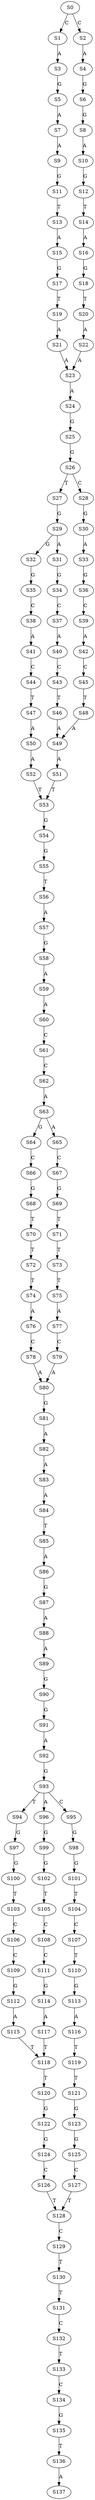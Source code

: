 strict digraph  {
	S0 -> S1 [ label = C ];
	S0 -> S2 [ label = C ];
	S1 -> S3 [ label = A ];
	S2 -> S4 [ label = A ];
	S3 -> S5 [ label = G ];
	S4 -> S6 [ label = G ];
	S5 -> S7 [ label = A ];
	S6 -> S8 [ label = G ];
	S7 -> S9 [ label = A ];
	S8 -> S10 [ label = A ];
	S9 -> S11 [ label = G ];
	S10 -> S12 [ label = G ];
	S11 -> S13 [ label = T ];
	S12 -> S14 [ label = T ];
	S13 -> S15 [ label = A ];
	S14 -> S16 [ label = A ];
	S15 -> S17 [ label = G ];
	S16 -> S18 [ label = G ];
	S17 -> S19 [ label = T ];
	S18 -> S20 [ label = T ];
	S19 -> S21 [ label = A ];
	S20 -> S22 [ label = A ];
	S21 -> S23 [ label = A ];
	S22 -> S23 [ label = A ];
	S23 -> S24 [ label = A ];
	S24 -> S25 [ label = G ];
	S25 -> S26 [ label = G ];
	S26 -> S27 [ label = T ];
	S26 -> S28 [ label = C ];
	S27 -> S29 [ label = G ];
	S28 -> S30 [ label = G ];
	S29 -> S31 [ label = A ];
	S29 -> S32 [ label = G ];
	S30 -> S33 [ label = A ];
	S31 -> S34 [ label = G ];
	S32 -> S35 [ label = G ];
	S33 -> S36 [ label = G ];
	S34 -> S37 [ label = C ];
	S35 -> S38 [ label = C ];
	S36 -> S39 [ label = C ];
	S37 -> S40 [ label = A ];
	S38 -> S41 [ label = A ];
	S39 -> S42 [ label = A ];
	S40 -> S43 [ label = C ];
	S41 -> S44 [ label = C ];
	S42 -> S45 [ label = C ];
	S43 -> S46 [ label = T ];
	S44 -> S47 [ label = T ];
	S45 -> S48 [ label = T ];
	S46 -> S49 [ label = A ];
	S47 -> S50 [ label = A ];
	S48 -> S49 [ label = A ];
	S49 -> S51 [ label = A ];
	S50 -> S52 [ label = A ];
	S51 -> S53 [ label = T ];
	S52 -> S53 [ label = T ];
	S53 -> S54 [ label = G ];
	S54 -> S55 [ label = G ];
	S55 -> S56 [ label = T ];
	S56 -> S57 [ label = A ];
	S57 -> S58 [ label = G ];
	S58 -> S59 [ label = A ];
	S59 -> S60 [ label = A ];
	S60 -> S61 [ label = C ];
	S61 -> S62 [ label = C ];
	S62 -> S63 [ label = A ];
	S63 -> S64 [ label = G ];
	S63 -> S65 [ label = A ];
	S64 -> S66 [ label = C ];
	S65 -> S67 [ label = C ];
	S66 -> S68 [ label = G ];
	S67 -> S69 [ label = G ];
	S68 -> S70 [ label = T ];
	S69 -> S71 [ label = T ];
	S70 -> S72 [ label = T ];
	S71 -> S73 [ label = T ];
	S72 -> S74 [ label = T ];
	S73 -> S75 [ label = T ];
	S74 -> S76 [ label = A ];
	S75 -> S77 [ label = A ];
	S76 -> S78 [ label = C ];
	S77 -> S79 [ label = C ];
	S78 -> S80 [ label = A ];
	S79 -> S80 [ label = A ];
	S80 -> S81 [ label = G ];
	S81 -> S82 [ label = A ];
	S82 -> S83 [ label = A ];
	S83 -> S84 [ label = A ];
	S84 -> S85 [ label = T ];
	S85 -> S86 [ label = A ];
	S86 -> S87 [ label = G ];
	S87 -> S88 [ label = A ];
	S88 -> S89 [ label = A ];
	S89 -> S90 [ label = G ];
	S90 -> S91 [ label = G ];
	S91 -> S92 [ label = A ];
	S92 -> S93 [ label = G ];
	S93 -> S94 [ label = T ];
	S93 -> S95 [ label = C ];
	S93 -> S96 [ label = A ];
	S94 -> S97 [ label = G ];
	S95 -> S98 [ label = G ];
	S96 -> S99 [ label = G ];
	S97 -> S100 [ label = G ];
	S98 -> S101 [ label = G ];
	S99 -> S102 [ label = G ];
	S100 -> S103 [ label = T ];
	S101 -> S104 [ label = T ];
	S102 -> S105 [ label = T ];
	S103 -> S106 [ label = C ];
	S104 -> S107 [ label = C ];
	S105 -> S108 [ label = C ];
	S106 -> S109 [ label = C ];
	S107 -> S110 [ label = T ];
	S108 -> S111 [ label = C ];
	S109 -> S112 [ label = G ];
	S110 -> S113 [ label = G ];
	S111 -> S114 [ label = G ];
	S112 -> S115 [ label = A ];
	S113 -> S116 [ label = A ];
	S114 -> S117 [ label = A ];
	S115 -> S118 [ label = T ];
	S116 -> S119 [ label = T ];
	S117 -> S118 [ label = T ];
	S118 -> S120 [ label = T ];
	S119 -> S121 [ label = T ];
	S120 -> S122 [ label = G ];
	S121 -> S123 [ label = G ];
	S122 -> S124 [ label = G ];
	S123 -> S125 [ label = G ];
	S124 -> S126 [ label = C ];
	S125 -> S127 [ label = C ];
	S126 -> S128 [ label = T ];
	S127 -> S128 [ label = T ];
	S128 -> S129 [ label = C ];
	S129 -> S130 [ label = T ];
	S130 -> S131 [ label = T ];
	S131 -> S132 [ label = C ];
	S132 -> S133 [ label = T ];
	S133 -> S134 [ label = C ];
	S134 -> S135 [ label = G ];
	S135 -> S136 [ label = T ];
	S136 -> S137 [ label = A ];
}
